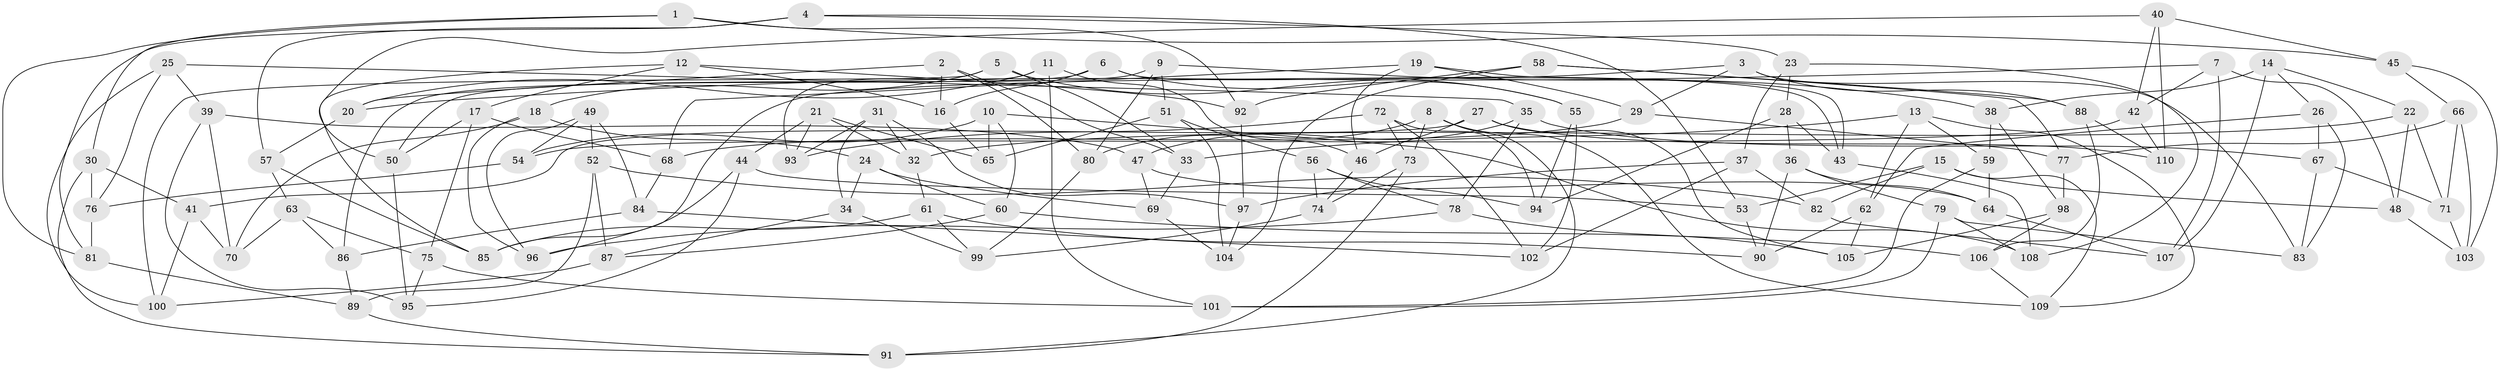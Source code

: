 // Generated by graph-tools (version 1.1) at 2025/02/03/09/25 03:02:58]
// undirected, 110 vertices, 220 edges
graph export_dot {
graph [start="1"]
  node [color=gray90,style=filled];
  1;
  2;
  3;
  4;
  5;
  6;
  7;
  8;
  9;
  10;
  11;
  12;
  13;
  14;
  15;
  16;
  17;
  18;
  19;
  20;
  21;
  22;
  23;
  24;
  25;
  26;
  27;
  28;
  29;
  30;
  31;
  32;
  33;
  34;
  35;
  36;
  37;
  38;
  39;
  40;
  41;
  42;
  43;
  44;
  45;
  46;
  47;
  48;
  49;
  50;
  51;
  52;
  53;
  54;
  55;
  56;
  57;
  58;
  59;
  60;
  61;
  62;
  63;
  64;
  65;
  66;
  67;
  68;
  69;
  70;
  71;
  72;
  73;
  74;
  75;
  76;
  77;
  78;
  79;
  80;
  81;
  82;
  83;
  84;
  85;
  86;
  87;
  88;
  89;
  90;
  91;
  92;
  93;
  94;
  95;
  96;
  97;
  98;
  99;
  100;
  101;
  102;
  103;
  104;
  105;
  106;
  107;
  108;
  109;
  110;
  1 -- 92;
  1 -- 81;
  1 -- 45;
  1 -- 30;
  2 -- 33;
  2 -- 80;
  2 -- 20;
  2 -- 16;
  3 -- 83;
  3 -- 29;
  3 -- 88;
  3 -- 96;
  4 -- 53;
  4 -- 81;
  4 -- 57;
  4 -- 23;
  5 -- 100;
  5 -- 33;
  5 -- 55;
  5 -- 18;
  6 -- 55;
  6 -- 86;
  6 -- 16;
  6 -- 43;
  7 -- 42;
  7 -- 107;
  7 -- 20;
  7 -- 48;
  8 -- 109;
  8 -- 80;
  8 -- 91;
  8 -- 73;
  9 -- 51;
  9 -- 38;
  9 -- 50;
  9 -- 80;
  10 -- 54;
  10 -- 60;
  10 -- 108;
  10 -- 65;
  11 -- 20;
  11 -- 46;
  11 -- 101;
  11 -- 93;
  12 -- 92;
  12 -- 85;
  12 -- 17;
  12 -- 16;
  13 -- 109;
  13 -- 33;
  13 -- 59;
  13 -- 62;
  14 -- 22;
  14 -- 107;
  14 -- 26;
  14 -- 38;
  15 -- 82;
  15 -- 109;
  15 -- 48;
  15 -- 53;
  16 -- 65;
  17 -- 75;
  17 -- 50;
  17 -- 68;
  18 -- 96;
  18 -- 70;
  18 -- 24;
  19 -- 46;
  19 -- 29;
  19 -- 68;
  19 -- 43;
  20 -- 57;
  21 -- 32;
  21 -- 93;
  21 -- 44;
  21 -- 65;
  22 -- 71;
  22 -- 32;
  22 -- 48;
  23 -- 37;
  23 -- 28;
  23 -- 108;
  24 -- 34;
  24 -- 69;
  24 -- 60;
  25 -- 35;
  25 -- 76;
  25 -- 100;
  25 -- 39;
  26 -- 62;
  26 -- 67;
  26 -- 83;
  27 -- 41;
  27 -- 110;
  27 -- 105;
  27 -- 46;
  28 -- 36;
  28 -- 94;
  28 -- 43;
  29 -- 68;
  29 -- 77;
  30 -- 76;
  30 -- 41;
  30 -- 91;
  31 -- 93;
  31 -- 97;
  31 -- 32;
  31 -- 34;
  32 -- 61;
  33 -- 69;
  34 -- 99;
  34 -- 87;
  35 -- 47;
  35 -- 67;
  35 -- 78;
  36 -- 64;
  36 -- 79;
  36 -- 90;
  37 -- 82;
  37 -- 102;
  37 -- 97;
  38 -- 59;
  38 -- 98;
  39 -- 95;
  39 -- 70;
  39 -- 47;
  40 -- 42;
  40 -- 45;
  40 -- 50;
  40 -- 110;
  41 -- 70;
  41 -- 100;
  42 -- 54;
  42 -- 110;
  43 -- 108;
  44 -- 95;
  44 -- 85;
  44 -- 53;
  45 -- 103;
  45 -- 66;
  46 -- 74;
  47 -- 69;
  47 -- 64;
  48 -- 103;
  49 -- 96;
  49 -- 52;
  49 -- 54;
  49 -- 84;
  50 -- 95;
  51 -- 56;
  51 -- 65;
  51 -- 104;
  52 -- 89;
  52 -- 82;
  52 -- 87;
  53 -- 90;
  54 -- 76;
  55 -- 94;
  55 -- 102;
  56 -- 94;
  56 -- 78;
  56 -- 74;
  57 -- 85;
  57 -- 63;
  58 -- 92;
  58 -- 88;
  58 -- 77;
  58 -- 104;
  59 -- 101;
  59 -- 64;
  60 -- 87;
  60 -- 106;
  61 -- 85;
  61 -- 90;
  61 -- 99;
  62 -- 90;
  62 -- 105;
  63 -- 86;
  63 -- 70;
  63 -- 75;
  64 -- 107;
  66 -- 77;
  66 -- 71;
  66 -- 103;
  67 -- 83;
  67 -- 71;
  68 -- 84;
  69 -- 104;
  71 -- 103;
  72 -- 93;
  72 -- 102;
  72 -- 94;
  72 -- 73;
  73 -- 91;
  73 -- 74;
  74 -- 99;
  75 -- 101;
  75 -- 95;
  76 -- 81;
  77 -- 98;
  78 -- 105;
  78 -- 96;
  79 -- 108;
  79 -- 83;
  79 -- 101;
  80 -- 99;
  81 -- 89;
  82 -- 107;
  84 -- 102;
  84 -- 86;
  86 -- 89;
  87 -- 100;
  88 -- 110;
  88 -- 106;
  89 -- 91;
  92 -- 97;
  97 -- 104;
  98 -- 105;
  98 -- 106;
  106 -- 109;
}
